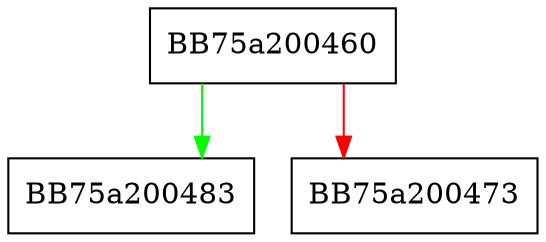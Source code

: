 digraph GetFileSize {
  node [shape="box"];
  graph [splines=ortho];
  BB75a200460 -> BB75a200483 [color="green"];
  BB75a200460 -> BB75a200473 [color="red"];
}